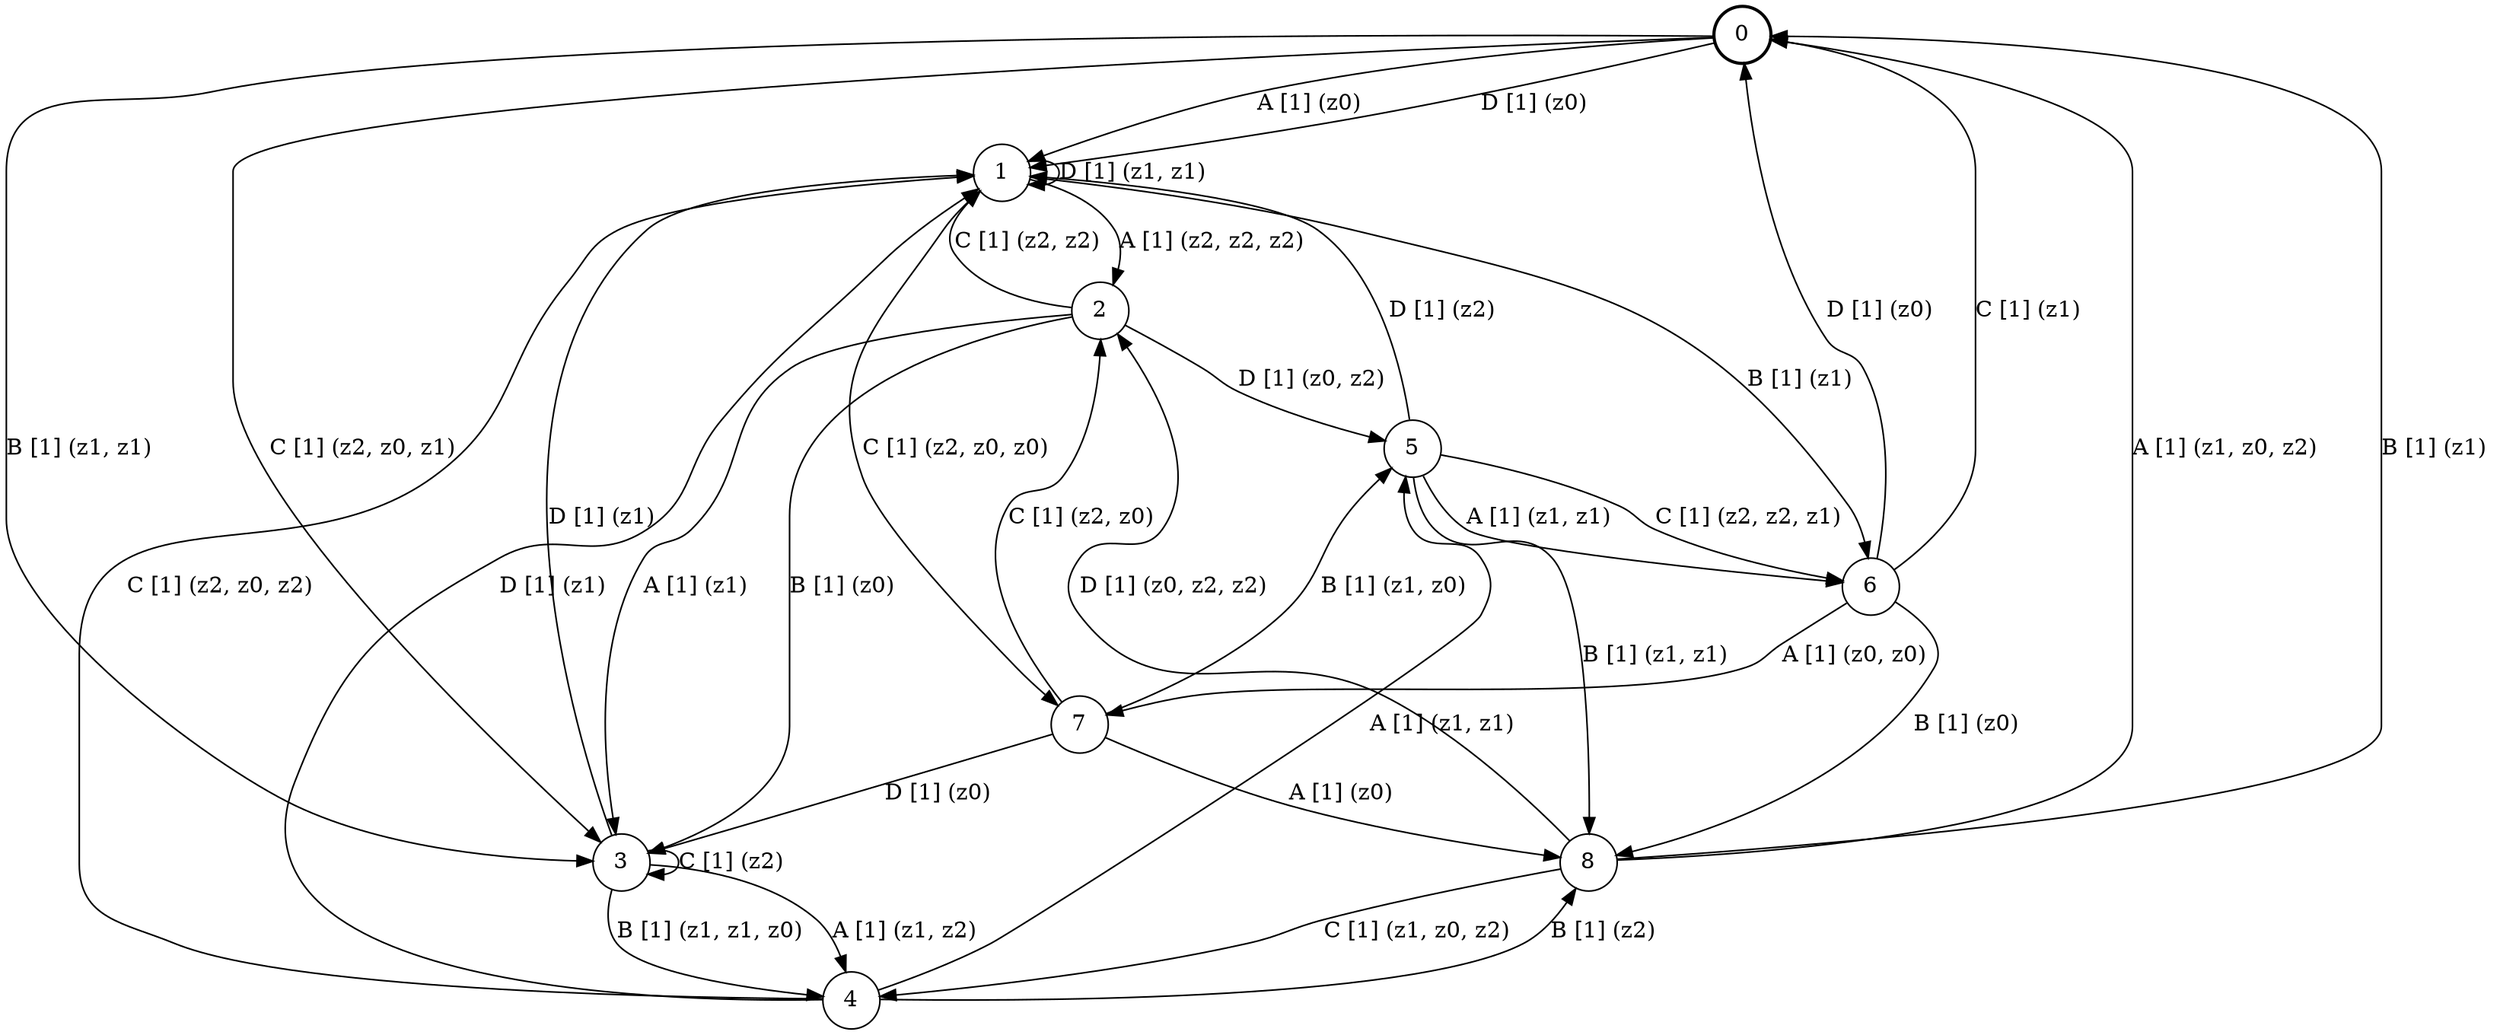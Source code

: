 # generated file, don't try to modify
# command: dot -Tpng <filename> > tree.png
digraph Automaton {
    node [shape = circle];
    0 [style = "bold"];
    0 -> 1 [label = "A [1] (z0) "];
    0 -> 3 [label = "B [1] (z1, z1) "];
    0 -> 3 [label = "C [1] (z2, z0, z1) "];
    0 -> 1 [label = "D [1] (z0) "];
    1 -> 2 [label = "A [1] (z2, z2, z2) "];
    1 -> 6 [label = "B [1] (z1) "];
    1 -> 7 [label = "C [1] (z2, z0, z0) "];
    1 -> 1 [label = "D [1] (z1, z1) "];
    2 -> 3 [label = "A [1] (z1) "];
    2 -> 3 [label = "B [1] (z0) "];
    2 -> 1 [label = "C [1] (z2, z2) "];
    2 -> 5 [label = "D [1] (z0, z2) "];
    3 -> 4 [label = "A [1] (z1, z2) "];
    3 -> 4 [label = "B [1] (z1, z1, z0) "];
    3 -> 3 [label = "C [1] (z2) "];
    3 -> 1 [label = "D [1] (z1) "];
    4 -> 5 [label = "A [1] (z1, z1) "];
    4 -> 8 [label = "B [1] (z2) "];
    4 -> 1 [label = "C [1] (z2, z0, z2) "];
    4 -> 1 [label = "D [1] (z1) "];
    5 -> 6 [label = "A [1] (z1, z1) "];
    5 -> 8 [label = "B [1] (z1, z1) "];
    5 -> 6 [label = "C [1] (z2, z2, z1) "];
    5 -> 1 [label = "D [1] (z2) "];
    6 -> 7 [label = "A [1] (z0, z0) "];
    6 -> 8 [label = "B [1] (z0) "];
    6 -> 0 [label = "C [1] (z1) "];
    6 -> 0 [label = "D [1] (z0) "];
    7 -> 8 [label = "A [1] (z0) "];
    7 -> 5 [label = "B [1] (z1, z0) "];
    7 -> 2 [label = "C [1] (z2, z0) "];
    7 -> 3 [label = "D [1] (z0) "];
    8 -> 0 [label = "A [1] (z1, z0, z2) "];
    8 -> 0 [label = "B [1] (z1) "];
    8 -> 4 [label = "C [1] (z1, z0, z2) "];
    8 -> 2 [label = "D [1] (z0, z2, z2) "];
}
